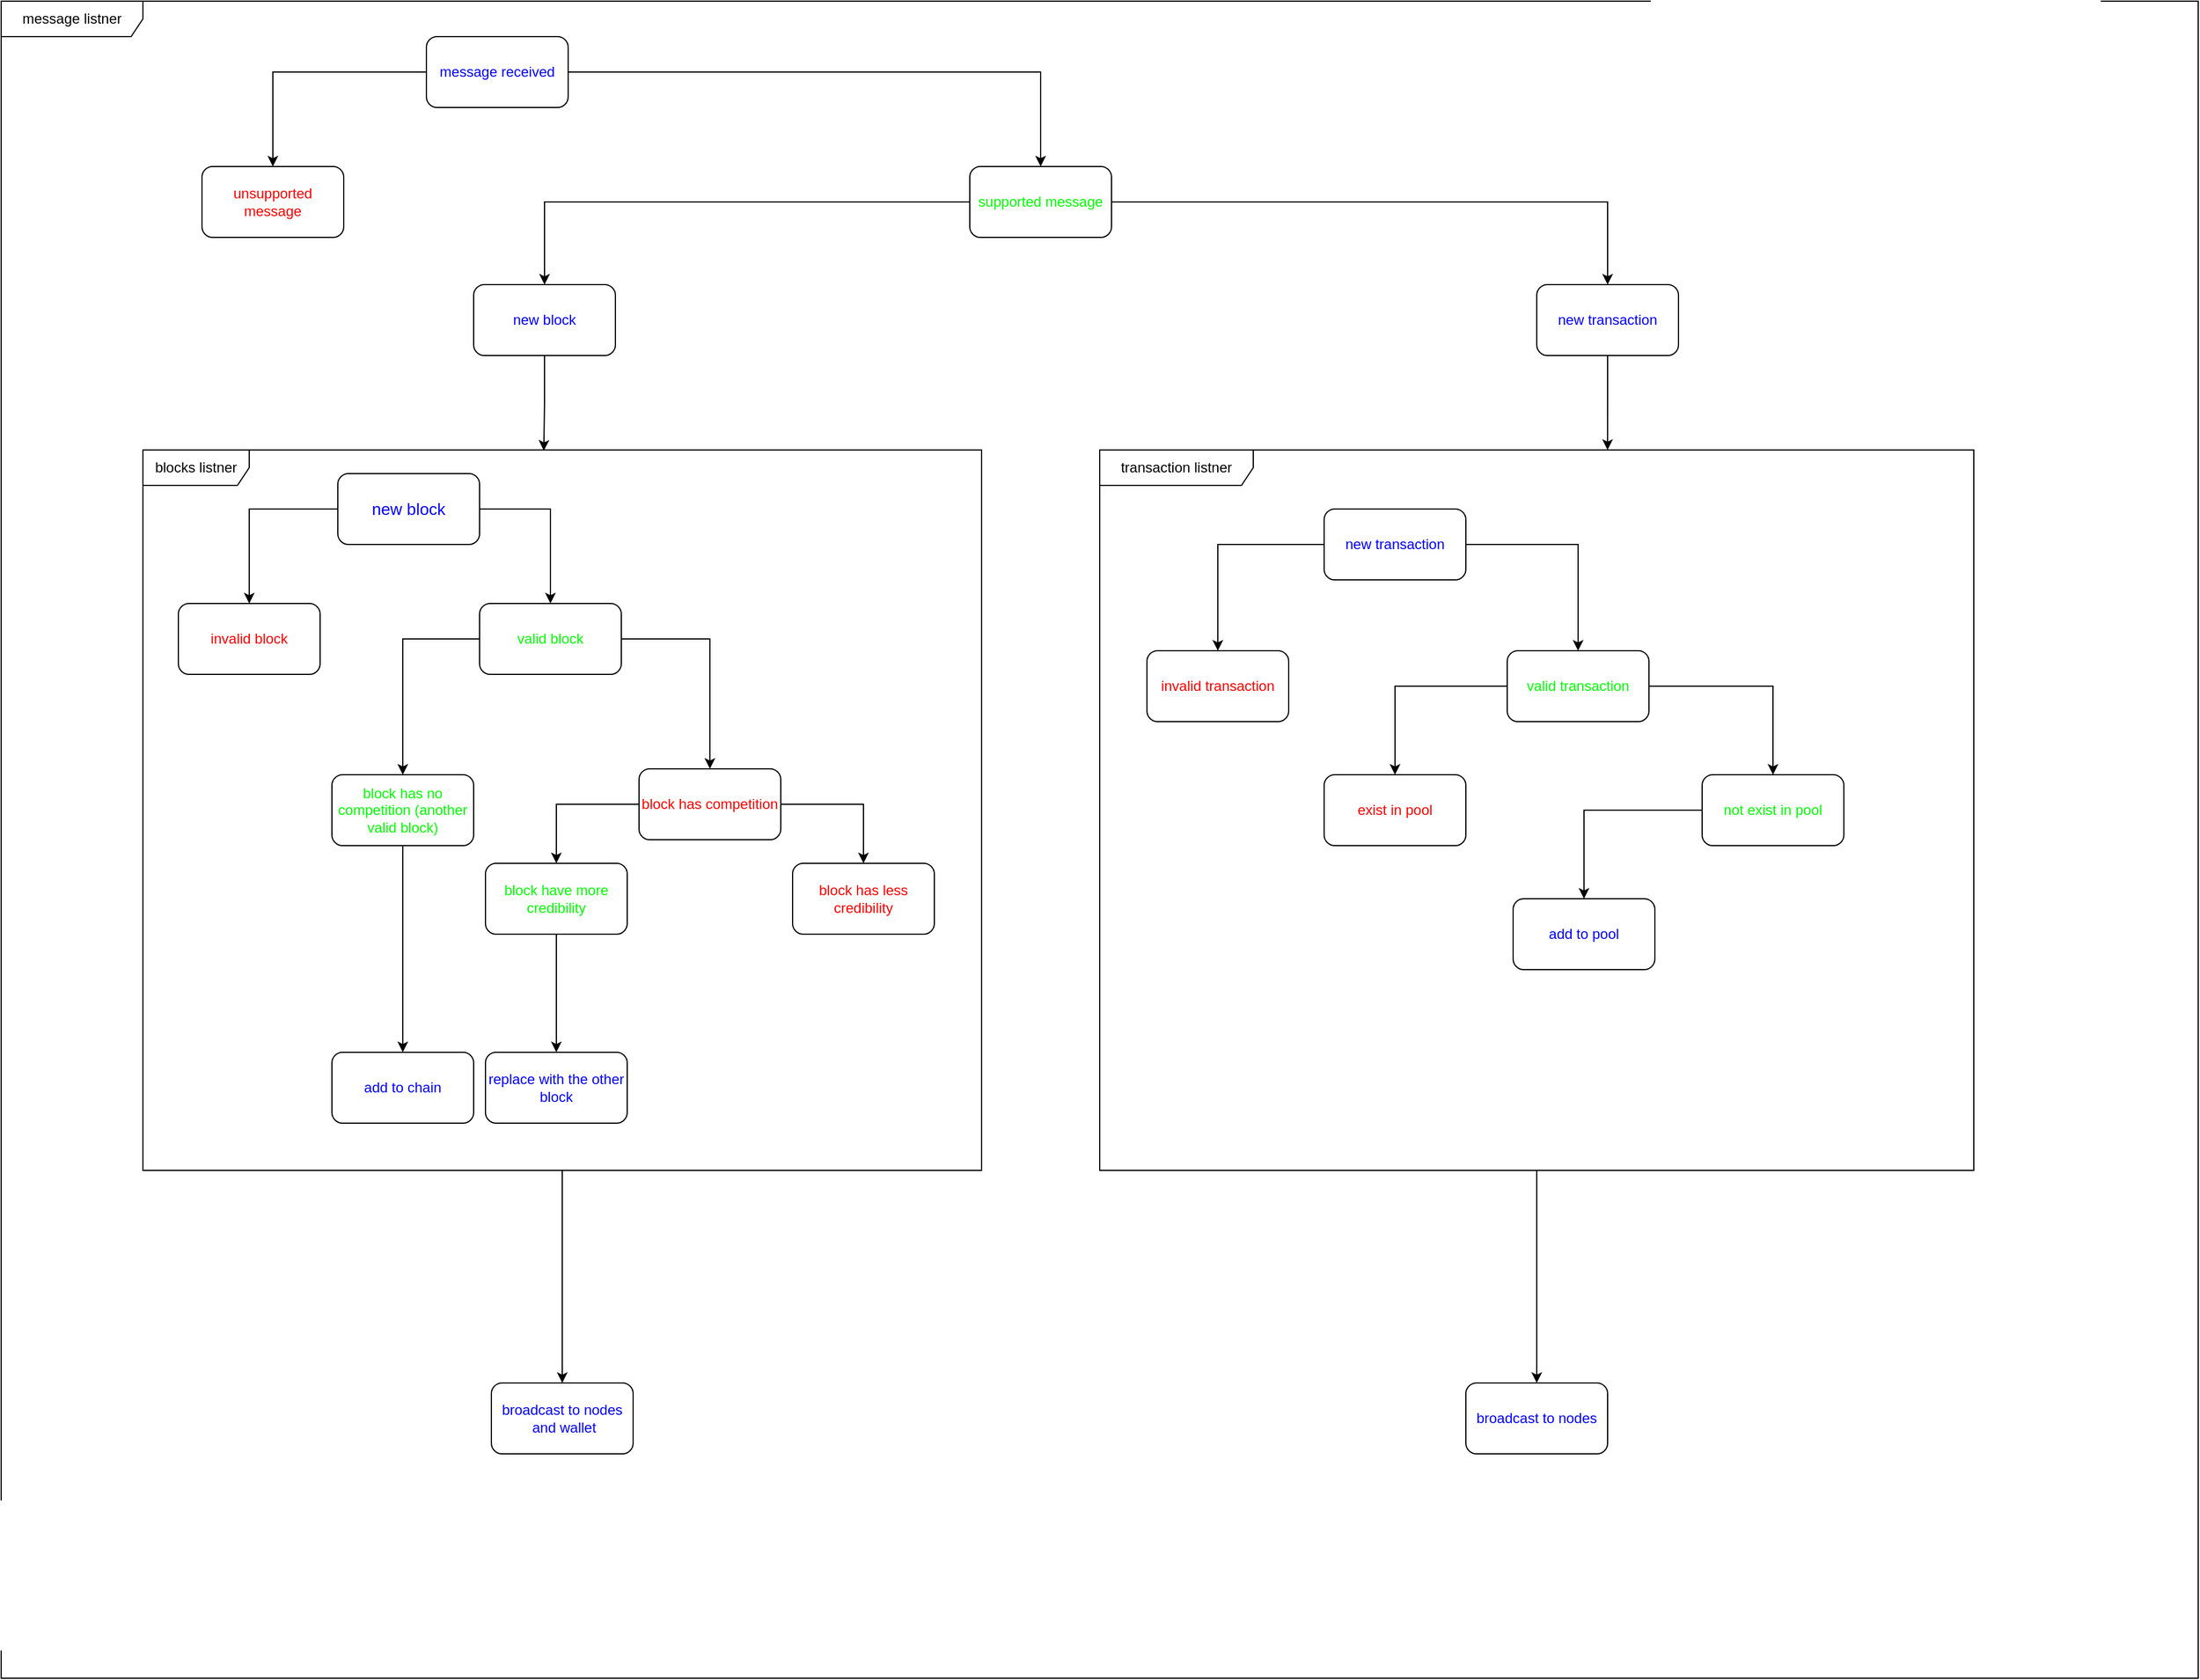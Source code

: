 <mxfile version="14.7.2" type="github" pages="2">
  <diagram id="kD5HeXQGoQ9XkrsHSEOE" name="node protocol">
    <mxGraphModel dx="3743" dy="2670" grid="1" gridSize="10" guides="1" tooltips="1" connect="1" arrows="1" fold="1" page="1" pageScale="1" pageWidth="850" pageHeight="1100" math="0" shadow="0">
      <root>
        <mxCell id="0" />
        <mxCell id="1" parent="0" />
        <mxCell id="Yiz7-srcqHhmHwWrODTn-39" value="message listner" style="shape=umlFrame;whiteSpace=wrap;html=1;width=120;height=30;" vertex="1" parent="1">
          <mxGeometry x="-60" y="-320" width="1860" height="1420" as="geometry" />
        </mxCell>
        <mxCell id="Yiz7-srcqHhmHwWrODTn-56" style="edgeStyle=orthogonalEdgeStyle;rounded=0;orthogonalLoop=1;jettySize=auto;html=1;entryX=0.5;entryY=0;entryDx=0;entryDy=0;" edge="1" parent="1" source="Yiz7-srcqHhmHwWrODTn-25" target="Yiz7-srcqHhmHwWrODTn-55">
          <mxGeometry relative="1" as="geometry" />
        </mxCell>
        <mxCell id="Yiz7-srcqHhmHwWrODTn-25" value="transaction listner" style="shape=umlFrame;whiteSpace=wrap;html=1;width=130;height=30;" vertex="1" parent="1">
          <mxGeometry x="870" y="60" width="740" height="610" as="geometry" />
        </mxCell>
        <mxCell id="Yiz7-srcqHhmHwWrODTn-54" style="edgeStyle=orthogonalEdgeStyle;rounded=0;orthogonalLoop=1;jettySize=auto;html=1;entryX=0.5;entryY=0;entryDx=0;entryDy=0;" edge="1" parent="1" source="Yiz7-srcqHhmHwWrODTn-2" target="Yiz7-srcqHhmHwWrODTn-53">
          <mxGeometry relative="1" as="geometry" />
        </mxCell>
        <mxCell id="Yiz7-srcqHhmHwWrODTn-2" value="&lt;div&gt;blocks listner&lt;/div&gt;" style="shape=umlFrame;whiteSpace=wrap;html=1;width=90;height=30;" vertex="1" parent="1">
          <mxGeometry x="60" y="60" width="710" height="610" as="geometry" />
        </mxCell>
        <mxCell id="Yiz7-srcqHhmHwWrODTn-6" style="edgeStyle=orthogonalEdgeStyle;rounded=0;orthogonalLoop=1;jettySize=auto;html=1;exitX=0;exitY=0.5;exitDx=0;exitDy=0;entryX=0.5;entryY=0;entryDx=0;entryDy=0;" edge="1" parent="1" source="Yiz7-srcqHhmHwWrODTn-1" target="Yiz7-srcqHhmHwWrODTn-5">
          <mxGeometry relative="1" as="geometry" />
        </mxCell>
        <mxCell id="Yiz7-srcqHhmHwWrODTn-9" style="edgeStyle=orthogonalEdgeStyle;rounded=0;orthogonalLoop=1;jettySize=auto;html=1;entryX=0.5;entryY=0;entryDx=0;entryDy=0;exitX=1;exitY=0.5;exitDx=0;exitDy=0;" edge="1" parent="1" source="Yiz7-srcqHhmHwWrODTn-1" target="Yiz7-srcqHhmHwWrODTn-8">
          <mxGeometry relative="1" as="geometry" />
        </mxCell>
        <mxCell id="Yiz7-srcqHhmHwWrODTn-1" value="&lt;font style=&quot;font-size: 14px&quot; color=&quot;#0000FF&quot;&gt;new block&lt;/font&gt;" style="rounded=1;whiteSpace=wrap;html=1;" vertex="1" parent="1">
          <mxGeometry x="225" y="80" width="120" height="60" as="geometry" />
        </mxCell>
        <mxCell id="Yiz7-srcqHhmHwWrODTn-5" value="&lt;font color=&quot;#FF0000&quot;&gt;invalid block&lt;br&gt;&lt;/font&gt;" style="rounded=1;whiteSpace=wrap;html=1;" vertex="1" parent="1">
          <mxGeometry x="90" y="190" width="120" height="60" as="geometry" />
        </mxCell>
        <mxCell id="Yiz7-srcqHhmHwWrODTn-12" style="edgeStyle=orthogonalEdgeStyle;rounded=0;orthogonalLoop=1;jettySize=auto;html=1;entryX=0.5;entryY=0;entryDx=0;entryDy=0;" edge="1" parent="1" source="Yiz7-srcqHhmHwWrODTn-8" target="Yiz7-srcqHhmHwWrODTn-11">
          <mxGeometry relative="1" as="geometry" />
        </mxCell>
        <mxCell id="Yiz7-srcqHhmHwWrODTn-14" style="edgeStyle=orthogonalEdgeStyle;rounded=0;orthogonalLoop=1;jettySize=auto;html=1;entryX=0.5;entryY=0;entryDx=0;entryDy=0;" edge="1" parent="1" source="Yiz7-srcqHhmHwWrODTn-8" target="Yiz7-srcqHhmHwWrODTn-13">
          <mxGeometry relative="1" as="geometry" />
        </mxCell>
        <mxCell id="Yiz7-srcqHhmHwWrODTn-8" value="&lt;div&gt;&lt;font color=&quot;#00FF00&quot;&gt;valid block&lt;/font&gt;&lt;/div&gt;" style="rounded=1;whiteSpace=wrap;html=1;" vertex="1" parent="1">
          <mxGeometry x="345" y="190" width="120" height="60" as="geometry" />
        </mxCell>
        <mxCell id="Yiz7-srcqHhmHwWrODTn-18" style="edgeStyle=orthogonalEdgeStyle;rounded=0;orthogonalLoop=1;jettySize=auto;html=1;entryX=0.5;entryY=0;entryDx=0;entryDy=0;" edge="1" parent="1" source="Yiz7-srcqHhmHwWrODTn-11" target="Yiz7-srcqHhmHwWrODTn-15">
          <mxGeometry relative="1" as="geometry">
            <Array as="points" />
          </mxGeometry>
        </mxCell>
        <mxCell id="Yiz7-srcqHhmHwWrODTn-11" value="&lt;font color=&quot;#00FF00&quot;&gt;block has no competition (another valid block)&lt;/font&gt;" style="rounded=1;whiteSpace=wrap;html=1;" vertex="1" parent="1">
          <mxGeometry x="220" y="335" width="120" height="60" as="geometry" />
        </mxCell>
        <mxCell id="Yiz7-srcqHhmHwWrODTn-17" style="edgeStyle=orthogonalEdgeStyle;rounded=0;orthogonalLoop=1;jettySize=auto;html=1;entryX=0.5;entryY=0;entryDx=0;entryDy=0;" edge="1" parent="1" source="Yiz7-srcqHhmHwWrODTn-13" target="Yiz7-srcqHhmHwWrODTn-19">
          <mxGeometry relative="1" as="geometry">
            <mxPoint x="410" y="440" as="targetPoint" />
          </mxGeometry>
        </mxCell>
        <mxCell id="Yiz7-srcqHhmHwWrODTn-21" style="edgeStyle=orthogonalEdgeStyle;rounded=0;orthogonalLoop=1;jettySize=auto;html=1;entryX=0.5;entryY=0;entryDx=0;entryDy=0;" edge="1" parent="1" source="Yiz7-srcqHhmHwWrODTn-13" target="Yiz7-srcqHhmHwWrODTn-22">
          <mxGeometry relative="1" as="geometry" />
        </mxCell>
        <mxCell id="Yiz7-srcqHhmHwWrODTn-13" value="&lt;font color=&quot;#FF0000&quot;&gt;block has competition&lt;br&gt;&lt;/font&gt;" style="rounded=1;whiteSpace=wrap;html=1;" vertex="1" parent="1">
          <mxGeometry x="480" y="330" width="120" height="60" as="geometry" />
        </mxCell>
        <mxCell id="Yiz7-srcqHhmHwWrODTn-15" value="&lt;font color=&quot;#0000FF&quot;&gt;add to chain&lt;br&gt;&lt;/font&gt;" style="rounded=1;whiteSpace=wrap;html=1;" vertex="1" parent="1">
          <mxGeometry x="220" y="570" width="120" height="60" as="geometry" />
        </mxCell>
        <mxCell id="Yiz7-srcqHhmHwWrODTn-24" value="" style="edgeStyle=orthogonalEdgeStyle;rounded=0;orthogonalLoop=1;jettySize=auto;html=1;" edge="1" parent="1" source="Yiz7-srcqHhmHwWrODTn-19" target="Yiz7-srcqHhmHwWrODTn-23">
          <mxGeometry relative="1" as="geometry" />
        </mxCell>
        <mxCell id="Yiz7-srcqHhmHwWrODTn-19" value="&lt;div&gt;&lt;font color=&quot;#00FF00&quot;&gt;block have more credibility&lt;/font&gt;&lt;/div&gt;" style="rounded=1;whiteSpace=wrap;html=1;" vertex="1" parent="1">
          <mxGeometry x="350" y="410" width="120" height="60" as="geometry" />
        </mxCell>
        <mxCell id="Yiz7-srcqHhmHwWrODTn-22" value="&lt;font color=&quot;#FF0000&quot;&gt;block has less credibility&lt;br&gt;&lt;/font&gt;" style="rounded=1;whiteSpace=wrap;html=1;" vertex="1" parent="1">
          <mxGeometry x="610" y="410" width="120" height="60" as="geometry" />
        </mxCell>
        <mxCell id="Yiz7-srcqHhmHwWrODTn-23" value="&lt;font color=&quot;#0000FF&quot;&gt;replace with the other block&lt;br&gt;&lt;/font&gt;" style="whiteSpace=wrap;html=1;rounded=1;" vertex="1" parent="1">
          <mxGeometry x="350" y="570" width="120" height="60" as="geometry" />
        </mxCell>
        <mxCell id="Yiz7-srcqHhmHwWrODTn-29" value="" style="edgeStyle=orthogonalEdgeStyle;rounded=0;orthogonalLoop=1;jettySize=auto;html=1;" edge="1" parent="1" source="Yiz7-srcqHhmHwWrODTn-26" target="Yiz7-srcqHhmHwWrODTn-28">
          <mxGeometry relative="1" as="geometry" />
        </mxCell>
        <mxCell id="Yiz7-srcqHhmHwWrODTn-31" value="" style="edgeStyle=orthogonalEdgeStyle;rounded=0;orthogonalLoop=1;jettySize=auto;html=1;" edge="1" parent="1" source="Yiz7-srcqHhmHwWrODTn-26" target="Yiz7-srcqHhmHwWrODTn-30">
          <mxGeometry relative="1" as="geometry" />
        </mxCell>
        <mxCell id="Yiz7-srcqHhmHwWrODTn-26" value="&lt;font color=&quot;#0000FF&quot;&gt;new transaction&lt;br&gt;&lt;/font&gt;" style="rounded=1;whiteSpace=wrap;html=1;" vertex="1" parent="1">
          <mxGeometry x="1060" y="110" width="120" height="60" as="geometry" />
        </mxCell>
        <mxCell id="Yiz7-srcqHhmHwWrODTn-28" value="&lt;font color=&quot;#FF0000&quot;&gt;invalid transaction&lt;br&gt;&lt;/font&gt;" style="whiteSpace=wrap;html=1;rounded=1;" vertex="1" parent="1">
          <mxGeometry x="910" y="230" width="120" height="60" as="geometry" />
        </mxCell>
        <mxCell id="Yiz7-srcqHhmHwWrODTn-33" value="" style="edgeStyle=orthogonalEdgeStyle;rounded=0;orthogonalLoop=1;jettySize=auto;html=1;" edge="1" parent="1" source="Yiz7-srcqHhmHwWrODTn-30" target="Yiz7-srcqHhmHwWrODTn-32">
          <mxGeometry relative="1" as="geometry" />
        </mxCell>
        <mxCell id="Yiz7-srcqHhmHwWrODTn-35" value="" style="edgeStyle=orthogonalEdgeStyle;rounded=0;orthogonalLoop=1;jettySize=auto;html=1;" edge="1" parent="1" source="Yiz7-srcqHhmHwWrODTn-30" target="Yiz7-srcqHhmHwWrODTn-34">
          <mxGeometry relative="1" as="geometry" />
        </mxCell>
        <mxCell id="Yiz7-srcqHhmHwWrODTn-30" value="&lt;font color=&quot;#00FF00&quot;&gt;valid transaction&lt;br&gt;&lt;/font&gt;" style="whiteSpace=wrap;html=1;rounded=1;" vertex="1" parent="1">
          <mxGeometry x="1215" y="230" width="120" height="60" as="geometry" />
        </mxCell>
        <mxCell id="Yiz7-srcqHhmHwWrODTn-32" value="&lt;font color=&quot;#FF0000&quot;&gt;exist in pool&lt;/font&gt;" style="whiteSpace=wrap;html=1;rounded=1;" vertex="1" parent="1">
          <mxGeometry x="1060" y="335" width="120" height="60" as="geometry" />
        </mxCell>
        <mxCell id="Yiz7-srcqHhmHwWrODTn-38" value="" style="edgeStyle=orthogonalEdgeStyle;rounded=0;orthogonalLoop=1;jettySize=auto;html=1;" edge="1" parent="1" source="Yiz7-srcqHhmHwWrODTn-34" target="Yiz7-srcqHhmHwWrODTn-37">
          <mxGeometry relative="1" as="geometry" />
        </mxCell>
        <mxCell id="Yiz7-srcqHhmHwWrODTn-34" value="&lt;div&gt;&lt;font color=&quot;#00FF00&quot;&gt;not exist in pool&lt;/font&gt;&lt;/div&gt;" style="whiteSpace=wrap;html=1;rounded=1;" vertex="1" parent="1">
          <mxGeometry x="1380" y="335" width="120" height="60" as="geometry" />
        </mxCell>
        <mxCell id="Yiz7-srcqHhmHwWrODTn-37" value="&lt;font color=&quot;#0000FF&quot;&gt;add to pool&lt;br&gt;&lt;/font&gt;" style="whiteSpace=wrap;html=1;rounded=1;" vertex="1" parent="1">
          <mxGeometry x="1220" y="440" width="120" height="60" as="geometry" />
        </mxCell>
        <mxCell id="Yiz7-srcqHhmHwWrODTn-42" value="" style="edgeStyle=orthogonalEdgeStyle;rounded=0;orthogonalLoop=1;jettySize=auto;html=1;" edge="1" parent="1" source="Yiz7-srcqHhmHwWrODTn-40" target="Yiz7-srcqHhmHwWrODTn-41">
          <mxGeometry relative="1" as="geometry" />
        </mxCell>
        <mxCell id="Yiz7-srcqHhmHwWrODTn-44" value="" style="edgeStyle=orthogonalEdgeStyle;rounded=0;orthogonalLoop=1;jettySize=auto;html=1;" edge="1" parent="1" source="Yiz7-srcqHhmHwWrODTn-40" target="Yiz7-srcqHhmHwWrODTn-43">
          <mxGeometry relative="1" as="geometry" />
        </mxCell>
        <mxCell id="Yiz7-srcqHhmHwWrODTn-40" value="&lt;font color=&quot;#0000FF&quot;&gt;message received&lt;br&gt;&lt;/font&gt;" style="rounded=1;whiteSpace=wrap;html=1;" vertex="1" parent="1">
          <mxGeometry x="300" y="-290" width="120" height="60" as="geometry" />
        </mxCell>
        <mxCell id="Yiz7-srcqHhmHwWrODTn-41" value="&lt;font color=&quot;#FF0000&quot;&gt;unsupported message&lt;br&gt;&lt;/font&gt;" style="whiteSpace=wrap;html=1;rounded=1;" vertex="1" parent="1">
          <mxGeometry x="110" y="-180" width="120" height="60" as="geometry" />
        </mxCell>
        <mxCell id="Yiz7-srcqHhmHwWrODTn-47" value="" style="edgeStyle=orthogonalEdgeStyle;rounded=0;orthogonalLoop=1;jettySize=auto;html=1;" edge="1" parent="1" source="Yiz7-srcqHhmHwWrODTn-43" target="Yiz7-srcqHhmHwWrODTn-46">
          <mxGeometry relative="1" as="geometry" />
        </mxCell>
        <mxCell id="Yiz7-srcqHhmHwWrODTn-51" value="" style="edgeStyle=orthogonalEdgeStyle;rounded=0;orthogonalLoop=1;jettySize=auto;html=1;" edge="1" parent="1" source="Yiz7-srcqHhmHwWrODTn-43" target="Yiz7-srcqHhmHwWrODTn-50">
          <mxGeometry relative="1" as="geometry" />
        </mxCell>
        <mxCell id="Yiz7-srcqHhmHwWrODTn-43" value="&lt;font color=&quot;#00FF00&quot;&gt;supported message&lt;br&gt;&lt;/font&gt;" style="whiteSpace=wrap;html=1;rounded=1;" vertex="1" parent="1">
          <mxGeometry x="760" y="-180" width="120" height="60" as="geometry" />
        </mxCell>
        <mxCell id="Yiz7-srcqHhmHwWrODTn-49" style="edgeStyle=orthogonalEdgeStyle;rounded=0;orthogonalLoop=1;jettySize=auto;html=1;entryX=0.478;entryY=0.001;entryDx=0;entryDy=0;entryPerimeter=0;" edge="1" parent="1" source="Yiz7-srcqHhmHwWrODTn-46" target="Yiz7-srcqHhmHwWrODTn-2">
          <mxGeometry relative="1" as="geometry" />
        </mxCell>
        <mxCell id="Yiz7-srcqHhmHwWrODTn-46" value="&lt;font color=&quot;#0000FF&quot;&gt;new block&lt;br&gt;&lt;/font&gt;" style="whiteSpace=wrap;html=1;rounded=1;" vertex="1" parent="1">
          <mxGeometry x="340" y="-80" width="120" height="60" as="geometry" />
        </mxCell>
        <mxCell id="Yiz7-srcqHhmHwWrODTn-52" style="edgeStyle=orthogonalEdgeStyle;rounded=0;orthogonalLoop=1;jettySize=auto;html=1;entryX=0.581;entryY=0;entryDx=0;entryDy=0;entryPerimeter=0;" edge="1" parent="1" source="Yiz7-srcqHhmHwWrODTn-50" target="Yiz7-srcqHhmHwWrODTn-25">
          <mxGeometry relative="1" as="geometry" />
        </mxCell>
        <mxCell id="Yiz7-srcqHhmHwWrODTn-50" value="&lt;font color=&quot;#0000FF&quot;&gt;new transaction&lt;/font&gt;" style="whiteSpace=wrap;html=1;rounded=1;" vertex="1" parent="1">
          <mxGeometry x="1240" y="-80" width="120" height="60" as="geometry" />
        </mxCell>
        <mxCell id="Yiz7-srcqHhmHwWrODTn-53" value="&lt;font color=&quot;#0000FF&quot;&gt;broadcast to nodes&lt;br&gt;&amp;nbsp;and wallet&lt;/font&gt;" style="rounded=1;whiteSpace=wrap;html=1;" vertex="1" parent="1">
          <mxGeometry x="355" y="850" width="120" height="60" as="geometry" />
        </mxCell>
        <mxCell id="Yiz7-srcqHhmHwWrODTn-55" value="&lt;div&gt;&lt;font color=&quot;#0000FF&quot;&gt;broadcast to nodes&lt;/font&gt;&lt;/div&gt;" style="rounded=1;whiteSpace=wrap;html=1;" vertex="1" parent="1">
          <mxGeometry x="1180" y="850" width="120" height="60" as="geometry" />
        </mxCell>
      </root>
    </mxGraphModel>
  </diagram>
  <diagram id="3srZ8is90JpDTUXAqBGp" name="wallet protocol">
    <mxGraphModel dx="3870" dy="1178" grid="1" gridSize="10" guides="1" tooltips="1" connect="1" arrows="1" fold="1" page="1" pageScale="1" pageWidth="850" pageHeight="1100" math="0" shadow="0">
      <root>
        <mxCell id="o0UPEpSSWdRQ-_9SHf2p-0" />
        <mxCell id="o0UPEpSSWdRQ-_9SHf2p-1" parent="o0UPEpSSWdRQ-_9SHf2p-0" />
        <mxCell id="n61OuyF5iMT8gwBD2mx8-0" value="&lt;div&gt;block listener&lt;/div&gt;" style="shape=umlFrame;whiteSpace=wrap;html=1;width=90;height=30;" vertex="1" parent="o0UPEpSSWdRQ-_9SHf2p-1">
          <mxGeometry x="-10" y="100" width="1250" height="930" as="geometry" />
        </mxCell>
        <mxCell id="n61OuyF5iMT8gwBD2mx8-3" value="" style="edgeStyle=orthogonalEdgeStyle;rounded=0;orthogonalLoop=1;jettySize=auto;html=1;" edge="1" parent="o0UPEpSSWdRQ-_9SHf2p-1" source="n61OuyF5iMT8gwBD2mx8-1" target="n61OuyF5iMT8gwBD2mx8-2">
          <mxGeometry relative="1" as="geometry" />
        </mxCell>
        <mxCell id="n61OuyF5iMT8gwBD2mx8-6" style="edgeStyle=orthogonalEdgeStyle;rounded=0;orthogonalLoop=1;jettySize=auto;html=1;entryX=0.5;entryY=0;entryDx=0;entryDy=0;" edge="1" parent="o0UPEpSSWdRQ-_9SHf2p-1" source="n61OuyF5iMT8gwBD2mx8-1" target="n61OuyF5iMT8gwBD2mx8-4">
          <mxGeometry relative="1" as="geometry" />
        </mxCell>
        <mxCell id="n61OuyF5iMT8gwBD2mx8-1" value="&lt;font color=&quot;#0000FF&quot;&gt;new block&lt;br&gt;&lt;/font&gt;" style="rounded=1;whiteSpace=wrap;html=1;" vertex="1" parent="o0UPEpSSWdRQ-_9SHf2p-1">
          <mxGeometry x="365" y="140" width="120" height="60" as="geometry" />
        </mxCell>
        <mxCell id="n61OuyF5iMT8gwBD2mx8-30" value="" style="edgeStyle=orthogonalEdgeStyle;rounded=0;orthogonalLoop=1;jettySize=auto;html=1;" edge="1" parent="o0UPEpSSWdRQ-_9SHf2p-1" source="n61OuyF5iMT8gwBD2mx8-2" target="n61OuyF5iMT8gwBD2mx8-29">
          <mxGeometry relative="1" as="geometry" />
        </mxCell>
        <mxCell id="n61OuyF5iMT8gwBD2mx8-2" value="&lt;font color=&quot;#FF0000&quot;&gt;invalid block&lt;/font&gt;" style="whiteSpace=wrap;html=1;rounded=1;" vertex="1" parent="o0UPEpSSWdRQ-_9SHf2p-1">
          <mxGeometry x="190" y="230" width="120" height="60" as="geometry" />
        </mxCell>
        <mxCell id="n61OuyF5iMT8gwBD2mx8-8" value="" style="edgeStyle=orthogonalEdgeStyle;rounded=0;orthogonalLoop=1;jettySize=auto;html=1;" edge="1" parent="o0UPEpSSWdRQ-_9SHf2p-1" source="n61OuyF5iMT8gwBD2mx8-4" target="n61OuyF5iMT8gwBD2mx8-7">
          <mxGeometry relative="1" as="geometry" />
        </mxCell>
        <mxCell id="n61OuyF5iMT8gwBD2mx8-10" value="" style="edgeStyle=orthogonalEdgeStyle;rounded=0;orthogonalLoop=1;jettySize=auto;html=1;" edge="1" parent="o0UPEpSSWdRQ-_9SHf2p-1" source="n61OuyF5iMT8gwBD2mx8-4" target="n61OuyF5iMT8gwBD2mx8-9">
          <mxGeometry relative="1" as="geometry" />
        </mxCell>
        <mxCell id="n61OuyF5iMT8gwBD2mx8-4" value="&lt;font color=&quot;#00FF00&quot;&gt;valid block&lt;br&gt;&lt;/font&gt;" style="whiteSpace=wrap;html=1;rounded=1;" vertex="1" parent="o0UPEpSSWdRQ-_9SHf2p-1">
          <mxGeometry x="530" y="230" width="120" height="60" as="geometry" />
        </mxCell>
        <mxCell id="n61OuyF5iMT8gwBD2mx8-12" value="" style="edgeStyle=orthogonalEdgeStyle;rounded=0;orthogonalLoop=1;jettySize=auto;html=1;" edge="1" parent="o0UPEpSSWdRQ-_9SHf2p-1" source="n61OuyF5iMT8gwBD2mx8-7" target="n61OuyF5iMT8gwBD2mx8-11">
          <mxGeometry relative="1" as="geometry" />
        </mxCell>
        <mxCell id="n61OuyF5iMT8gwBD2mx8-15" value="" style="edgeStyle=orthogonalEdgeStyle;rounded=0;orthogonalLoop=1;jettySize=auto;html=1;" edge="1" parent="o0UPEpSSWdRQ-_9SHf2p-1" source="n61OuyF5iMT8gwBD2mx8-7" target="n61OuyF5iMT8gwBD2mx8-14">
          <mxGeometry relative="1" as="geometry" />
        </mxCell>
        <mxCell id="n61OuyF5iMT8gwBD2mx8-17" value="" style="edgeStyle=orthogonalEdgeStyle;rounded=0;orthogonalLoop=1;jettySize=auto;html=1;" edge="1" parent="o0UPEpSSWdRQ-_9SHf2p-1" source="n61OuyF5iMT8gwBD2mx8-7" target="n61OuyF5iMT8gwBD2mx8-16">
          <mxGeometry relative="1" as="geometry" />
        </mxCell>
        <mxCell id="n61OuyF5iMT8gwBD2mx8-7" value="&lt;font color=&quot;#00FF00&quot;&gt;won the lottery&lt;br&gt;&lt;/font&gt;" style="whiteSpace=wrap;html=1;rounded=1;" vertex="1" parent="o0UPEpSSWdRQ-_9SHf2p-1">
          <mxGeometry x="790" y="320" width="120" height="60" as="geometry" />
        </mxCell>
        <mxCell id="n61OuyF5iMT8gwBD2mx8-13" style="edgeStyle=orthogonalEdgeStyle;rounded=0;orthogonalLoop=1;jettySize=auto;html=1;entryX=0.5;entryY=0;entryDx=0;entryDy=0;" edge="1" parent="o0UPEpSSWdRQ-_9SHf2p-1" source="n61OuyF5iMT8gwBD2mx8-9" target="n61OuyF5iMT8gwBD2mx8-11">
          <mxGeometry relative="1" as="geometry" />
        </mxCell>
        <mxCell id="n61OuyF5iMT8gwBD2mx8-9" value="&lt;font color=&quot;#FF0000&quot;&gt;did not won the lottery&lt;br&gt;&lt;/font&gt;" style="whiteSpace=wrap;html=1;rounded=1;" vertex="1" parent="o0UPEpSSWdRQ-_9SHf2p-1">
          <mxGeometry x="350" y="320" width="120" height="60" as="geometry" />
        </mxCell>
        <mxCell id="n61OuyF5iMT8gwBD2mx8-11" value="&lt;font color=&quot;#0000FF&quot;&gt;update state&lt;br&gt;&lt;/font&gt;" style="whiteSpace=wrap;html=1;rounded=1;" vertex="1" parent="o0UPEpSSWdRQ-_9SHf2p-1">
          <mxGeometry x="485" y="390" width="120" height="60" as="geometry" />
        </mxCell>
        <mxCell id="n61OuyF5iMT8gwBD2mx8-21" value="" style="edgeStyle=orthogonalEdgeStyle;rounded=0;orthogonalLoop=1;jettySize=auto;html=1;" edge="1" parent="o0UPEpSSWdRQ-_9SHf2p-1" source="n61OuyF5iMT8gwBD2mx8-14" target="n61OuyF5iMT8gwBD2mx8-20">
          <mxGeometry relative="1" as="geometry" />
        </mxCell>
        <mxCell id="n61OuyF5iMT8gwBD2mx8-14" value="&lt;font color=&quot;#00FF00&quot;&gt;elected forger&lt;br&gt;&lt;/font&gt;" style="whiteSpace=wrap;html=1;rounded=1;" vertex="1" parent="o0UPEpSSWdRQ-_9SHf2p-1">
          <mxGeometry x="680" y="460" width="120" height="60" as="geometry" />
        </mxCell>
        <mxCell id="n61OuyF5iMT8gwBD2mx8-19" value="" style="edgeStyle=orthogonalEdgeStyle;rounded=0;orthogonalLoop=1;jettySize=auto;html=1;" edge="1" parent="o0UPEpSSWdRQ-_9SHf2p-1" source="n61OuyF5iMT8gwBD2mx8-16" target="n61OuyF5iMT8gwBD2mx8-18">
          <mxGeometry relative="1" as="geometry" />
        </mxCell>
        <mxCell id="n61OuyF5iMT8gwBD2mx8-16" value="&lt;font color=&quot;#FF0000&quot;&gt;not elected forger&lt;br&gt;&lt;/font&gt;" style="whiteSpace=wrap;html=1;rounded=1;" vertex="1" parent="o0UPEpSSWdRQ-_9SHf2p-1">
          <mxGeometry x="890" y="460" width="120" height="60" as="geometry" />
        </mxCell>
        <mxCell id="n61OuyF5iMT8gwBD2mx8-24" value="" style="edgeStyle=orthogonalEdgeStyle;rounded=0;orthogonalLoop=1;jettySize=auto;html=1;" edge="1" parent="o0UPEpSSWdRQ-_9SHf2p-1" source="n61OuyF5iMT8gwBD2mx8-18" target="n61OuyF5iMT8gwBD2mx8-23">
          <mxGeometry relative="1" as="geometry" />
        </mxCell>
        <mxCell id="n61OuyF5iMT8gwBD2mx8-26" value="" style="edgeStyle=orthogonalEdgeStyle;rounded=0;orthogonalLoop=1;jettySize=auto;html=1;" edge="1" parent="o0UPEpSSWdRQ-_9SHf2p-1" source="n61OuyF5iMT8gwBD2mx8-18" target="n61OuyF5iMT8gwBD2mx8-25">
          <mxGeometry relative="1" as="geometry" />
        </mxCell>
        <mxCell id="n61OuyF5iMT8gwBD2mx8-18" value="&lt;font color=&quot;#0000FF&quot;&gt;listen for non full blocks&lt;br&gt;&lt;/font&gt;" style="whiteSpace=wrap;html=1;rounded=1;" vertex="1" parent="o0UPEpSSWdRQ-_9SHf2p-1">
          <mxGeometry x="890" y="570" width="120" height="60" as="geometry" />
        </mxCell>
        <mxCell id="n61OuyF5iMT8gwBD2mx8-20" value="&lt;font color=&quot;#0000FF&quot;&gt;forge block, sign it, send it has non full block&lt;/font&gt;" style="whiteSpace=wrap;html=1;rounded=1;" vertex="1" parent="o0UPEpSSWdRQ-_9SHf2p-1">
          <mxGeometry x="680" y="570" width="120" height="60" as="geometry" />
        </mxCell>
        <mxCell id="n61OuyF5iMT8gwBD2mx8-66" value="" style="edgeStyle=orthogonalEdgeStyle;rounded=0;orthogonalLoop=1;jettySize=auto;html=1;" edge="1" parent="o0UPEpSSWdRQ-_9SHf2p-1" source="n61OuyF5iMT8gwBD2mx8-23" target="n61OuyF5iMT8gwBD2mx8-65">
          <mxGeometry relative="1" as="geometry" />
        </mxCell>
        <mxCell id="n61OuyF5iMT8gwBD2mx8-23" value="&lt;font color=&quot;#00FF00&quot;&gt;valid non full block&lt;br&gt;&lt;/font&gt;" style="whiteSpace=wrap;html=1;rounded=1;" vertex="1" parent="o0UPEpSSWdRQ-_9SHf2p-1">
          <mxGeometry x="790" y="680" width="120" height="60" as="geometry" />
        </mxCell>
        <mxCell id="n61OuyF5iMT8gwBD2mx8-28" value="" style="edgeStyle=orthogonalEdgeStyle;rounded=0;orthogonalLoop=1;jettySize=auto;html=1;" edge="1" parent="o0UPEpSSWdRQ-_9SHf2p-1" source="n61OuyF5iMT8gwBD2mx8-25" target="n61OuyF5iMT8gwBD2mx8-27">
          <mxGeometry relative="1" as="geometry" />
        </mxCell>
        <mxCell id="n61OuyF5iMT8gwBD2mx8-25" value="&lt;font color=&quot;#FF0000&quot;&gt;invalid non full block&lt;br&gt;&lt;/font&gt;" style="whiteSpace=wrap;html=1;rounded=1;" vertex="1" parent="o0UPEpSSWdRQ-_9SHf2p-1">
          <mxGeometry x="990" y="680" width="120" height="60" as="geometry" />
        </mxCell>
        <mxCell id="n61OuyF5iMT8gwBD2mx8-27" value="&lt;font color=&quot;#FF0000&quot;&gt;decrease node score&lt;/font&gt;" style="whiteSpace=wrap;html=1;rounded=1;" vertex="1" parent="o0UPEpSSWdRQ-_9SHf2p-1">
          <mxGeometry x="990" y="790" width="120" height="60" as="geometry" />
        </mxCell>
        <mxCell id="n61OuyF5iMT8gwBD2mx8-32" value="" style="edgeStyle=orthogonalEdgeStyle;rounded=0;orthogonalLoop=1;jettySize=auto;html=1;" edge="1" parent="o0UPEpSSWdRQ-_9SHf2p-1" source="n61OuyF5iMT8gwBD2mx8-29" target="n61OuyF5iMT8gwBD2mx8-31">
          <mxGeometry relative="1" as="geometry" />
        </mxCell>
        <mxCell id="n61OuyF5iMT8gwBD2mx8-36" value="" style="edgeStyle=orthogonalEdgeStyle;rounded=0;orthogonalLoop=1;jettySize=auto;html=1;" edge="1" parent="o0UPEpSSWdRQ-_9SHf2p-1" source="n61OuyF5iMT8gwBD2mx8-29" target="n61OuyF5iMT8gwBD2mx8-35">
          <mxGeometry relative="1" as="geometry" />
        </mxCell>
        <mxCell id="n61OuyF5iMT8gwBD2mx8-29" value="&lt;font color=&quot;#0000FF&quot;&gt;update chain&lt;br&gt;&lt;/font&gt;" style="whiteSpace=wrap;html=1;rounded=1;" vertex="1" parent="o0UPEpSSWdRQ-_9SHf2p-1">
          <mxGeometry x="190" y="320" width="120" height="60" as="geometry" />
        </mxCell>
        <mxCell id="n61OuyF5iMT8gwBD2mx8-34" value="" style="edgeStyle=orthogonalEdgeStyle;rounded=0;orthogonalLoop=1;jettySize=auto;html=1;" edge="1" parent="o0UPEpSSWdRQ-_9SHf2p-1" source="n61OuyF5iMT8gwBD2mx8-31" target="n61OuyF5iMT8gwBD2mx8-33">
          <mxGeometry relative="1" as="geometry" />
        </mxCell>
        <mxCell id="n61OuyF5iMT8gwBD2mx8-31" value="&lt;font color=&quot;#FF0000&quot;&gt;invalid chain&lt;br&gt;&lt;/font&gt;" style="whiteSpace=wrap;html=1;rounded=1;" vertex="1" parent="o0UPEpSSWdRQ-_9SHf2p-1">
          <mxGeometry x="70" y="420" width="120" height="60" as="geometry" />
        </mxCell>
        <mxCell id="n61OuyF5iMT8gwBD2mx8-33" value="&lt;font color=&quot;#FF0000&quot;&gt;decrease node score&lt;/font&gt;" style="whiteSpace=wrap;html=1;rounded=1;" vertex="1" parent="o0UPEpSSWdRQ-_9SHf2p-1">
          <mxGeometry x="70" y="520" width="120" height="60" as="geometry" />
        </mxCell>
        <mxCell id="n61OuyF5iMT8gwBD2mx8-38" value="" style="edgeStyle=orthogonalEdgeStyle;rounded=0;orthogonalLoop=1;jettySize=auto;html=1;" edge="1" parent="o0UPEpSSWdRQ-_9SHf2p-1" source="n61OuyF5iMT8gwBD2mx8-35" target="n61OuyF5iMT8gwBD2mx8-37">
          <mxGeometry relative="1" as="geometry" />
        </mxCell>
        <mxCell id="n61OuyF5iMT8gwBD2mx8-40" value="" style="edgeStyle=orthogonalEdgeStyle;rounded=0;orthogonalLoop=1;jettySize=auto;html=1;" edge="1" parent="o0UPEpSSWdRQ-_9SHf2p-1" source="n61OuyF5iMT8gwBD2mx8-35" target="n61OuyF5iMT8gwBD2mx8-39">
          <mxGeometry relative="1" as="geometry" />
        </mxCell>
        <mxCell id="n61OuyF5iMT8gwBD2mx8-35" value="&lt;font color=&quot;#00FF00&quot;&gt;valid chain&lt;br&gt;&lt;/font&gt;" style="whiteSpace=wrap;html=1;rounded=1;" vertex="1" parent="o0UPEpSSWdRQ-_9SHf2p-1">
          <mxGeometry x="290" y="420" width="120" height="60" as="geometry" />
        </mxCell>
        <mxCell id="n61OuyF5iMT8gwBD2mx8-42" value="" style="edgeStyle=orthogonalEdgeStyle;rounded=0;orthogonalLoop=1;jettySize=auto;html=1;" edge="1" parent="o0UPEpSSWdRQ-_9SHf2p-1" source="n61OuyF5iMT8gwBD2mx8-37" target="n61OuyF5iMT8gwBD2mx8-41">
          <mxGeometry relative="1" as="geometry" />
        </mxCell>
        <mxCell id="n61OuyF5iMT8gwBD2mx8-37" value="&lt;font color=&quot;#00FF00&quot;&gt;new chain have more credibility&lt;/font&gt;" style="whiteSpace=wrap;html=1;rounded=1;" vertex="1" parent="o0UPEpSSWdRQ-_9SHf2p-1">
          <mxGeometry x="400" y="520" width="120" height="60" as="geometry" />
        </mxCell>
        <mxCell id="n61OuyF5iMT8gwBD2mx8-39" value="&lt;font color=&quot;#FF0000&quot;&gt;new chain have less credibility&lt;br&gt;&lt;/font&gt;" style="whiteSpace=wrap;html=1;rounded=1;" vertex="1" parent="o0UPEpSSWdRQ-_9SHf2p-1">
          <mxGeometry x="210" y="520" width="120" height="60" as="geometry" />
        </mxCell>
        <mxCell id="n61OuyF5iMT8gwBD2mx8-41" value="&lt;font color=&quot;#0000FF&quot;&gt;update chain&lt;br&gt;&amp;nbsp;(*chain listener)&lt;/font&gt;" style="whiteSpace=wrap;html=1;rounded=1;" vertex="1" parent="o0UPEpSSWdRQ-_9SHf2p-1">
          <mxGeometry x="400" y="620" width="120" height="60" as="geometry" />
        </mxCell>
        <mxCell id="n61OuyF5iMT8gwBD2mx8-43" value="chain listener" style="shape=umlFrame;whiteSpace=wrap;html=1;width=120;height=30;" vertex="1" parent="o0UPEpSSWdRQ-_9SHf2p-1">
          <mxGeometry x="-1000" y="290" width="810" height="510" as="geometry" />
        </mxCell>
        <mxCell id="n61OuyF5iMT8gwBD2mx8-48" value="" style="edgeStyle=orthogonalEdgeStyle;rounded=0;orthogonalLoop=1;jettySize=auto;html=1;exitX=0;exitY=0.5;exitDx=0;exitDy=0;" edge="1" parent="o0UPEpSSWdRQ-_9SHf2p-1" source="n61OuyF5iMT8gwBD2mx8-63" target="n61OuyF5iMT8gwBD2mx8-52">
          <mxGeometry relative="1" as="geometry" />
        </mxCell>
        <mxCell id="n61OuyF5iMT8gwBD2mx8-49" value="" style="edgeStyle=orthogonalEdgeStyle;rounded=0;orthogonalLoop=1;jettySize=auto;html=1;exitX=1;exitY=0.5;exitDx=0;exitDy=0;" edge="1" parent="o0UPEpSSWdRQ-_9SHf2p-1" source="n61OuyF5iMT8gwBD2mx8-63" target="n61OuyF5iMT8gwBD2mx8-56">
          <mxGeometry relative="1" as="geometry" />
        </mxCell>
        <mxCell id="n61OuyF5iMT8gwBD2mx8-62" value="" style="edgeStyle=orthogonalEdgeStyle;rounded=0;orthogonalLoop=1;jettySize=auto;html=1;" edge="1" parent="o0UPEpSSWdRQ-_9SHf2p-1" source="n61OuyF5iMT8gwBD2mx8-50" target="n61OuyF5iMT8gwBD2mx8-61">
          <mxGeometry relative="1" as="geometry" />
        </mxCell>
        <mxCell id="n61OuyF5iMT8gwBD2mx8-64" value="" style="edgeStyle=orthogonalEdgeStyle;rounded=0;orthogonalLoop=1;jettySize=auto;html=1;" edge="1" parent="o0UPEpSSWdRQ-_9SHf2p-1" source="n61OuyF5iMT8gwBD2mx8-50" target="n61OuyF5iMT8gwBD2mx8-63">
          <mxGeometry relative="1" as="geometry" />
        </mxCell>
        <mxCell id="n61OuyF5iMT8gwBD2mx8-50" value="&lt;font color=&quot;#0000FF&quot;&gt;get chain&lt;br&gt;&lt;/font&gt;" style="whiteSpace=wrap;html=1;rounded=1;" vertex="1" parent="o0UPEpSSWdRQ-_9SHf2p-1">
          <mxGeometry x="-760" y="340" width="120" height="60" as="geometry" />
        </mxCell>
        <mxCell id="n61OuyF5iMT8gwBD2mx8-51" value="" style="edgeStyle=orthogonalEdgeStyle;rounded=0;orthogonalLoop=1;jettySize=auto;html=1;" edge="1" parent="o0UPEpSSWdRQ-_9SHf2p-1" source="n61OuyF5iMT8gwBD2mx8-52" target="n61OuyF5iMT8gwBD2mx8-53">
          <mxGeometry relative="1" as="geometry" />
        </mxCell>
        <mxCell id="n61OuyF5iMT8gwBD2mx8-52" value="&lt;font color=&quot;#FF0000&quot;&gt;invalid chain&lt;br&gt;&lt;/font&gt;" style="whiteSpace=wrap;html=1;rounded=1;" vertex="1" parent="o0UPEpSSWdRQ-_9SHf2p-1">
          <mxGeometry x="-800" y="500" width="120" height="60" as="geometry" />
        </mxCell>
        <mxCell id="n61OuyF5iMT8gwBD2mx8-53" value="&lt;font color=&quot;#FF0000&quot;&gt;decrease node score&lt;/font&gt;" style="whiteSpace=wrap;html=1;rounded=1;" vertex="1" parent="o0UPEpSSWdRQ-_9SHf2p-1">
          <mxGeometry x="-800" y="610" width="120" height="60" as="geometry" />
        </mxCell>
        <mxCell id="n61OuyF5iMT8gwBD2mx8-54" value="" style="edgeStyle=orthogonalEdgeStyle;rounded=0;orthogonalLoop=1;jettySize=auto;html=1;" edge="1" parent="o0UPEpSSWdRQ-_9SHf2p-1" source="n61OuyF5iMT8gwBD2mx8-56" target="n61OuyF5iMT8gwBD2mx8-58">
          <mxGeometry relative="1" as="geometry" />
        </mxCell>
        <mxCell id="n61OuyF5iMT8gwBD2mx8-55" value="" style="edgeStyle=orthogonalEdgeStyle;rounded=0;orthogonalLoop=1;jettySize=auto;html=1;" edge="1" parent="o0UPEpSSWdRQ-_9SHf2p-1" source="n61OuyF5iMT8gwBD2mx8-56" target="n61OuyF5iMT8gwBD2mx8-59">
          <mxGeometry relative="1" as="geometry" />
        </mxCell>
        <mxCell id="n61OuyF5iMT8gwBD2mx8-56" value="&lt;font color=&quot;#00FF00&quot;&gt;valid chain&lt;br&gt;&lt;/font&gt;" style="whiteSpace=wrap;html=1;rounded=1;" vertex="1" parent="o0UPEpSSWdRQ-_9SHf2p-1">
          <mxGeometry x="-500" y="500" width="120" height="60" as="geometry" />
        </mxCell>
        <mxCell id="n61OuyF5iMT8gwBD2mx8-57" value="" style="edgeStyle=orthogonalEdgeStyle;rounded=0;orthogonalLoop=1;jettySize=auto;html=1;" edge="1" parent="o0UPEpSSWdRQ-_9SHf2p-1" source="n61OuyF5iMT8gwBD2mx8-58" target="n61OuyF5iMT8gwBD2mx8-60">
          <mxGeometry relative="1" as="geometry" />
        </mxCell>
        <mxCell id="n61OuyF5iMT8gwBD2mx8-58" value="&lt;font color=&quot;#00FF00&quot;&gt;new chain have more credibility&lt;/font&gt;" style="whiteSpace=wrap;html=1;rounded=1;" vertex="1" parent="o0UPEpSSWdRQ-_9SHf2p-1">
          <mxGeometry x="-370" y="600" width="120" height="60" as="geometry" />
        </mxCell>
        <mxCell id="n61OuyF5iMT8gwBD2mx8-59" value="&lt;font color=&quot;#FF0000&quot;&gt;new chain have less credibility&lt;br&gt;&lt;/font&gt;" style="whiteSpace=wrap;html=1;rounded=1;" vertex="1" parent="o0UPEpSSWdRQ-_9SHf2p-1">
          <mxGeometry x="-630" y="610" width="120" height="60" as="geometry" />
        </mxCell>
        <mxCell id="n61OuyF5iMT8gwBD2mx8-60" value="&lt;font color=&quot;#0000FF&quot;&gt;update chain&lt;br&gt;&lt;/font&gt;" style="whiteSpace=wrap;html=1;rounded=1;" vertex="1" parent="o0UPEpSSWdRQ-_9SHf2p-1">
          <mxGeometry x="-370" y="690" width="120" height="60" as="geometry" />
        </mxCell>
        <mxCell id="n61OuyF5iMT8gwBD2mx8-61" value="&lt;font color=&quot;#FF0000&quot;&gt;is current chain&lt;br&gt;&lt;/font&gt;" style="whiteSpace=wrap;html=1;rounded=1;" vertex="1" parent="o0UPEpSSWdRQ-_9SHf2p-1">
          <mxGeometry x="-960" y="410" width="120" height="60" as="geometry" />
        </mxCell>
        <mxCell id="n61OuyF5iMT8gwBD2mx8-63" value="&lt;font color=&quot;#00FF00&quot;&gt;is different chain&lt;br&gt;&lt;/font&gt;" style="whiteSpace=wrap;html=1;rounded=1;" vertex="1" parent="o0UPEpSSWdRQ-_9SHf2p-1">
          <mxGeometry x="-600" y="410" width="120" height="60" as="geometry" />
        </mxCell>
        <mxCell id="n61OuyF5iMT8gwBD2mx8-70" value="" style="edgeStyle=orthogonalEdgeStyle;rounded=0;orthogonalLoop=1;jettySize=auto;html=1;" edge="1" parent="o0UPEpSSWdRQ-_9SHf2p-1" source="n61OuyF5iMT8gwBD2mx8-65" target="n61OuyF5iMT8gwBD2mx8-69">
          <mxGeometry relative="1" as="geometry" />
        </mxCell>
        <mxCell id="n61OuyF5iMT8gwBD2mx8-65" value="&lt;font color=&quot;#0000FF&quot;&gt;sign non full block&lt;/font&gt;" style="whiteSpace=wrap;html=1;rounded=1;" vertex="1" parent="o0UPEpSSWdRQ-_9SHf2p-1">
          <mxGeometry x="790" y="790" width="120" height="60" as="geometry" />
        </mxCell>
        <mxCell id="n61OuyF5iMT8gwBD2mx8-69" value="&lt;font color=&quot;#0000FF&quot;&gt;send the block&lt;br&gt;&lt;/font&gt;" style="whiteSpace=wrap;html=1;rounded=1;" vertex="1" parent="o0UPEpSSWdRQ-_9SHf2p-1">
          <mxGeometry x="790" y="900" width="120" height="60" as="geometry" />
        </mxCell>
      </root>
    </mxGraphModel>
  </diagram>
</mxfile>
